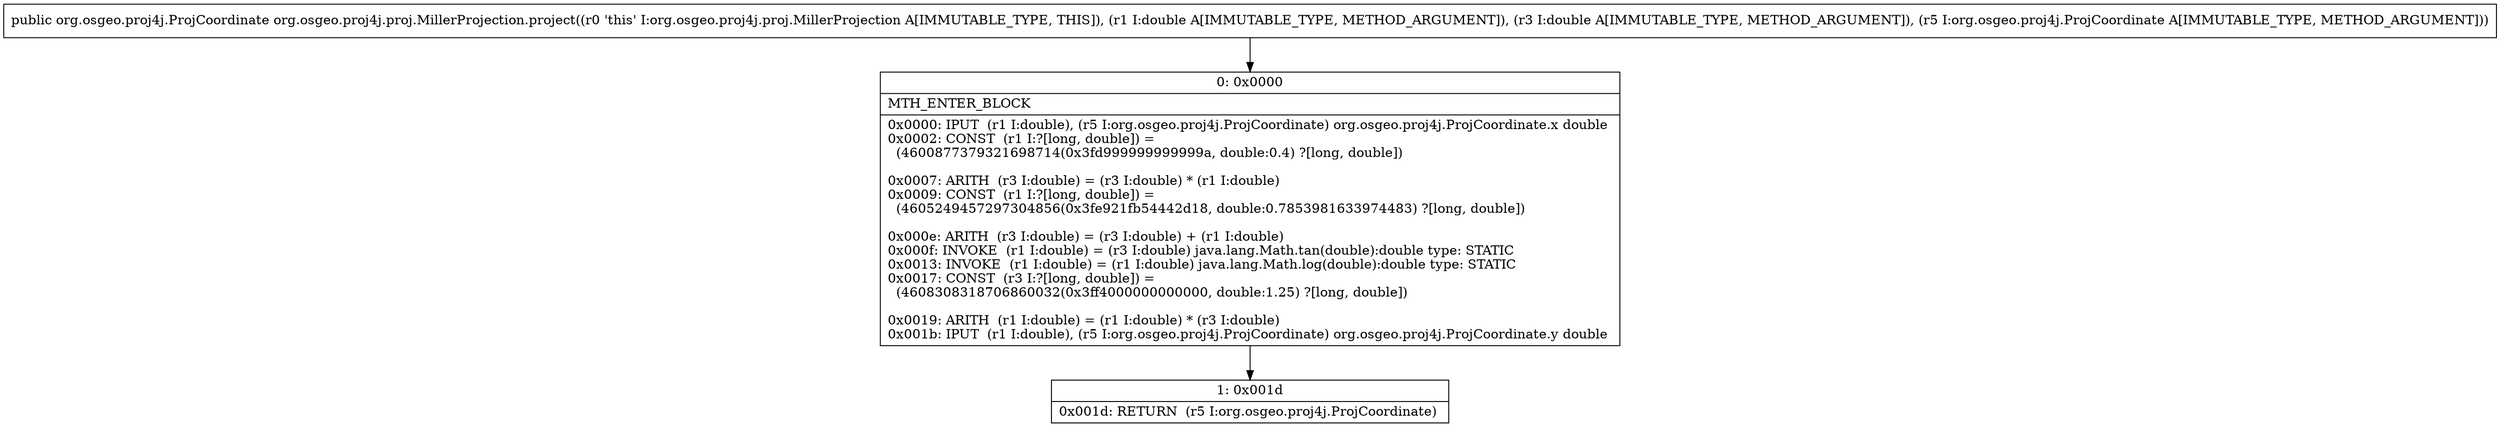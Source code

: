 digraph "CFG fororg.osgeo.proj4j.proj.MillerProjection.project(DDLorg\/osgeo\/proj4j\/ProjCoordinate;)Lorg\/osgeo\/proj4j\/ProjCoordinate;" {
Node_0 [shape=record,label="{0\:\ 0x0000|MTH_ENTER_BLOCK\l|0x0000: IPUT  (r1 I:double), (r5 I:org.osgeo.proj4j.ProjCoordinate) org.osgeo.proj4j.ProjCoordinate.x double \l0x0002: CONST  (r1 I:?[long, double]) = \l  (4600877379321698714(0x3fd999999999999a, double:0.4) ?[long, double])\l \l0x0007: ARITH  (r3 I:double) = (r3 I:double) * (r1 I:double) \l0x0009: CONST  (r1 I:?[long, double]) = \l  (4605249457297304856(0x3fe921fb54442d18, double:0.7853981633974483) ?[long, double])\l \l0x000e: ARITH  (r3 I:double) = (r3 I:double) + (r1 I:double) \l0x000f: INVOKE  (r1 I:double) = (r3 I:double) java.lang.Math.tan(double):double type: STATIC \l0x0013: INVOKE  (r1 I:double) = (r1 I:double) java.lang.Math.log(double):double type: STATIC \l0x0017: CONST  (r3 I:?[long, double]) = \l  (4608308318706860032(0x3ff4000000000000, double:1.25) ?[long, double])\l \l0x0019: ARITH  (r1 I:double) = (r1 I:double) * (r3 I:double) \l0x001b: IPUT  (r1 I:double), (r5 I:org.osgeo.proj4j.ProjCoordinate) org.osgeo.proj4j.ProjCoordinate.y double \l}"];
Node_1 [shape=record,label="{1\:\ 0x001d|0x001d: RETURN  (r5 I:org.osgeo.proj4j.ProjCoordinate) \l}"];
MethodNode[shape=record,label="{public org.osgeo.proj4j.ProjCoordinate org.osgeo.proj4j.proj.MillerProjection.project((r0 'this' I:org.osgeo.proj4j.proj.MillerProjection A[IMMUTABLE_TYPE, THIS]), (r1 I:double A[IMMUTABLE_TYPE, METHOD_ARGUMENT]), (r3 I:double A[IMMUTABLE_TYPE, METHOD_ARGUMENT]), (r5 I:org.osgeo.proj4j.ProjCoordinate A[IMMUTABLE_TYPE, METHOD_ARGUMENT])) }"];
MethodNode -> Node_0;
Node_0 -> Node_1;
}

